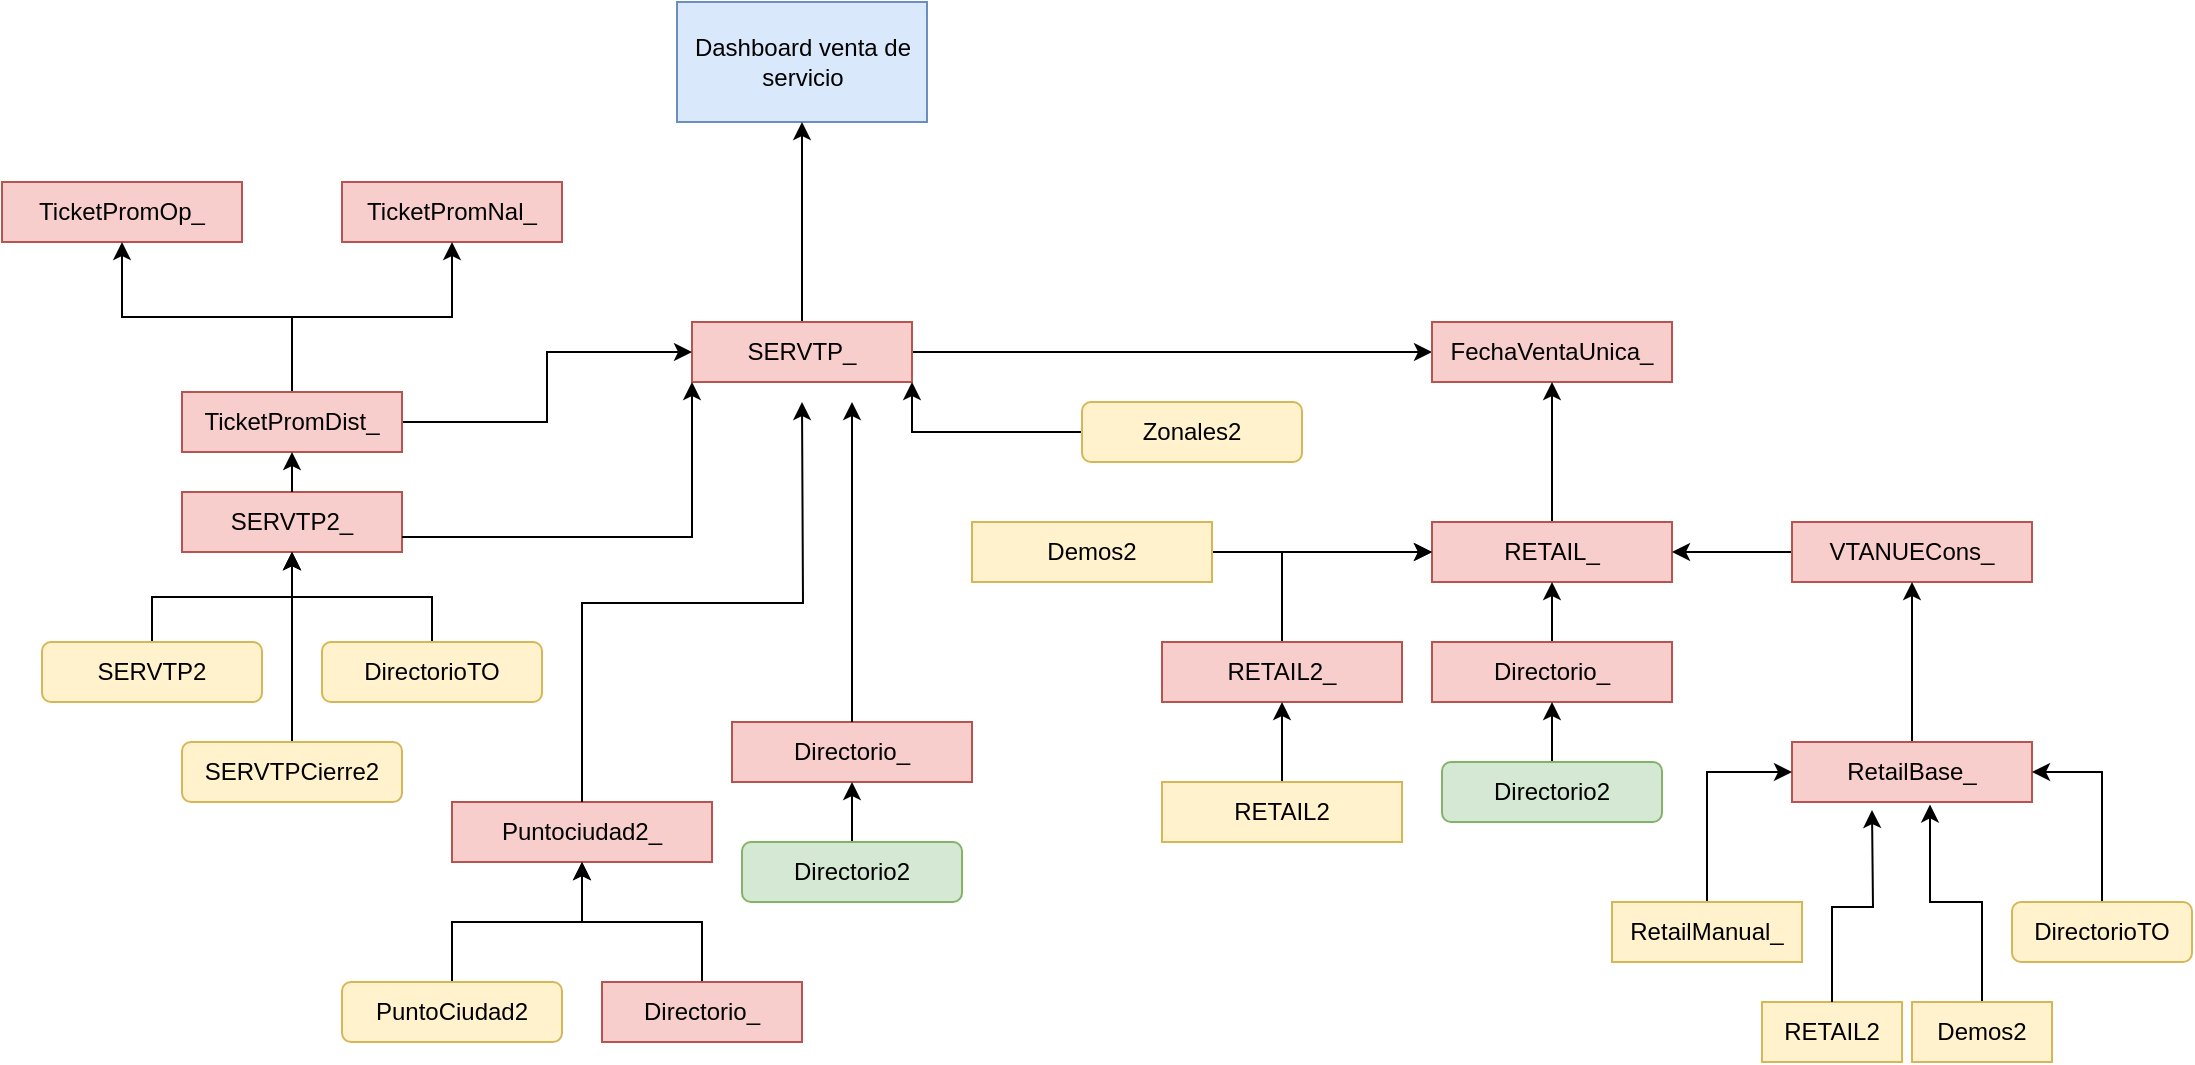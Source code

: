 <mxfile version="24.8.3">
  <diagram name="Página-1" id="iNefPiDeaZyFKO4GOJpb">
    <mxGraphModel dx="2140" dy="653" grid="1" gridSize="10" guides="1" tooltips="1" connect="1" arrows="1" fold="1" page="1" pageScale="1" pageWidth="827" pageHeight="1169" math="0" shadow="0">
      <root>
        <mxCell id="0" />
        <mxCell id="1" parent="0" />
        <mxCell id="RzLGPy--Rjvrpz-opvB2-1" value="Dashboard venta de servicio" style="rounded=0;whiteSpace=wrap;html=1;fillColor=#dae8fc;strokeColor=#6c8ebf;" vertex="1" parent="1">
          <mxGeometry x="-212.5" y="60" width="125" height="60" as="geometry" />
        </mxCell>
        <mxCell id="RzLGPy--Rjvrpz-opvB2-77" style="edgeStyle=orthogonalEdgeStyle;rounded=0;orthogonalLoop=1;jettySize=auto;html=1;exitX=1;exitY=0.5;exitDx=0;exitDy=0;entryX=0;entryY=0.5;entryDx=0;entryDy=0;" edge="1" parent="1" source="RzLGPy--Rjvrpz-opvB2-2" target="RzLGPy--Rjvrpz-opvB2-7">
          <mxGeometry relative="1" as="geometry" />
        </mxCell>
        <mxCell id="RzLGPy--Rjvrpz-opvB2-80" style="edgeStyle=orthogonalEdgeStyle;rounded=0;orthogonalLoop=1;jettySize=auto;html=1;exitX=0.5;exitY=0;exitDx=0;exitDy=0;entryX=0.5;entryY=1;entryDx=0;entryDy=0;" edge="1" parent="1" source="RzLGPy--Rjvrpz-opvB2-2" target="RzLGPy--Rjvrpz-opvB2-1">
          <mxGeometry relative="1" as="geometry" />
        </mxCell>
        <mxCell id="RzLGPy--Rjvrpz-opvB2-2" value="SERVTP_" style="rounded=0;whiteSpace=wrap;html=1;fillColor=#f8cecc;strokeColor=#b85450;" vertex="1" parent="1">
          <mxGeometry x="-205" y="220" width="110" height="30" as="geometry" />
        </mxCell>
        <mxCell id="RzLGPy--Rjvrpz-opvB2-3" value="SERVTP2_" style="rounded=0;whiteSpace=wrap;html=1;fillColor=#f8cecc;strokeColor=#b85450;" vertex="1" parent="1">
          <mxGeometry x="-460" y="305" width="110" height="30" as="geometry" />
        </mxCell>
        <mxCell id="RzLGPy--Rjvrpz-opvB2-4" value="Puntociudad2_" style="rounded=0;whiteSpace=wrap;html=1;fillColor=#f8cecc;strokeColor=#b85450;" vertex="1" parent="1">
          <mxGeometry x="-325" y="460" width="130" height="30" as="geometry" />
        </mxCell>
        <mxCell id="RzLGPy--Rjvrpz-opvB2-6" value="TicketPromOp_" style="rounded=0;whiteSpace=wrap;html=1;fillColor=#f8cecc;strokeColor=#b85450;" vertex="1" parent="1">
          <mxGeometry x="-550" y="150" width="120" height="30" as="geometry" />
        </mxCell>
        <mxCell id="RzLGPy--Rjvrpz-opvB2-7" value="FechaVentaUnica_" style="rounded=0;whiteSpace=wrap;html=1;fillColor=#f8cecc;strokeColor=#b85450;" vertex="1" parent="1">
          <mxGeometry x="165" y="220" width="120" height="30" as="geometry" />
        </mxCell>
        <mxCell id="RzLGPy--Rjvrpz-opvB2-10" value="Directorio_" style="rounded=0;whiteSpace=wrap;html=1;fillColor=#f8cecc;strokeColor=#b85450;" vertex="1" parent="1">
          <mxGeometry x="-185" y="420" width="120" height="30" as="geometry" />
        </mxCell>
        <mxCell id="RzLGPy--Rjvrpz-opvB2-32" style="edgeStyle=orthogonalEdgeStyle;rounded=0;orthogonalLoop=1;jettySize=auto;html=1;exitX=0.5;exitY=0;exitDx=0;exitDy=0;entryX=0.5;entryY=1;entryDx=0;entryDy=0;" edge="1" parent="1" source="RzLGPy--Rjvrpz-opvB2-13" target="RzLGPy--Rjvrpz-opvB2-3">
          <mxGeometry relative="1" as="geometry" />
        </mxCell>
        <mxCell id="RzLGPy--Rjvrpz-opvB2-13" value="SERVTP2" style="rounded=1;whiteSpace=wrap;html=1;fillColor=#fff2cc;strokeColor=#d6b656;" vertex="1" parent="1">
          <mxGeometry x="-530" y="380" width="110" height="30" as="geometry" />
        </mxCell>
        <mxCell id="RzLGPy--Rjvrpz-opvB2-33" style="edgeStyle=orthogonalEdgeStyle;rounded=0;orthogonalLoop=1;jettySize=auto;html=1;exitX=0.5;exitY=0;exitDx=0;exitDy=0;entryX=0.5;entryY=1;entryDx=0;entryDy=0;" edge="1" parent="1" source="RzLGPy--Rjvrpz-opvB2-16" target="RzLGPy--Rjvrpz-opvB2-3">
          <mxGeometry relative="1" as="geometry" />
        </mxCell>
        <mxCell id="RzLGPy--Rjvrpz-opvB2-16" value="DirectorioTO" style="rounded=1;whiteSpace=wrap;html=1;fillColor=#fff2cc;strokeColor=#d6b656;" vertex="1" parent="1">
          <mxGeometry x="-390" y="380" width="110" height="30" as="geometry" />
        </mxCell>
        <mxCell id="RzLGPy--Rjvrpz-opvB2-34" style="edgeStyle=orthogonalEdgeStyle;rounded=0;orthogonalLoop=1;jettySize=auto;html=1;exitX=0.5;exitY=0;exitDx=0;exitDy=0;entryX=0.5;entryY=1;entryDx=0;entryDy=0;" edge="1" parent="1" source="RzLGPy--Rjvrpz-opvB2-18" target="RzLGPy--Rjvrpz-opvB2-3">
          <mxGeometry relative="1" as="geometry" />
        </mxCell>
        <mxCell id="RzLGPy--Rjvrpz-opvB2-18" value="SERVTPCierre2" style="rounded=1;whiteSpace=wrap;html=1;fillColor=#fff2cc;strokeColor=#d6b656;" vertex="1" parent="1">
          <mxGeometry x="-460" y="430" width="110" height="30" as="geometry" />
        </mxCell>
        <mxCell id="RzLGPy--Rjvrpz-opvB2-38" style="edgeStyle=orthogonalEdgeStyle;rounded=0;orthogonalLoop=1;jettySize=auto;html=1;exitX=0.5;exitY=0;exitDx=0;exitDy=0;entryX=0.5;entryY=1;entryDx=0;entryDy=0;" edge="1" parent="1" source="RzLGPy--Rjvrpz-opvB2-19" target="RzLGPy--Rjvrpz-opvB2-4">
          <mxGeometry relative="1" as="geometry">
            <mxPoint x="-260" y="500" as="targetPoint" />
          </mxGeometry>
        </mxCell>
        <mxCell id="RzLGPy--Rjvrpz-opvB2-19" value="PuntoCiudad2" style="rounded=1;whiteSpace=wrap;html=1;fillColor=#fff2cc;strokeColor=#d6b656;" vertex="1" parent="1">
          <mxGeometry x="-380" y="550" width="110" height="30" as="geometry" />
        </mxCell>
        <mxCell id="RzLGPy--Rjvrpz-opvB2-39" style="edgeStyle=orthogonalEdgeStyle;rounded=0;orthogonalLoop=1;jettySize=auto;html=1;exitX=0.5;exitY=0;exitDx=0;exitDy=0;entryX=0.5;entryY=1;entryDx=0;entryDy=0;" edge="1" parent="1" source="RzLGPy--Rjvrpz-opvB2-20" target="RzLGPy--Rjvrpz-opvB2-4">
          <mxGeometry relative="1" as="geometry" />
        </mxCell>
        <mxCell id="RzLGPy--Rjvrpz-opvB2-20" value="Directorio_" style="rounded=0;whiteSpace=wrap;html=1;fillColor=#f8cecc;strokeColor=#b85450;" vertex="1" parent="1">
          <mxGeometry x="-250" y="550" width="100" height="30" as="geometry" />
        </mxCell>
        <mxCell id="RzLGPy--Rjvrpz-opvB2-40" style="edgeStyle=orthogonalEdgeStyle;rounded=0;orthogonalLoop=1;jettySize=auto;html=1;exitX=0.5;exitY=0;exitDx=0;exitDy=0;entryX=0.5;entryY=1;entryDx=0;entryDy=0;" edge="1" parent="1" source="RzLGPy--Rjvrpz-opvB2-21" target="RzLGPy--Rjvrpz-opvB2-10">
          <mxGeometry relative="1" as="geometry" />
        </mxCell>
        <mxCell id="RzLGPy--Rjvrpz-opvB2-21" value="Directorio2" style="rounded=1;whiteSpace=wrap;html=1;fillColor=#d5e8d4;strokeColor=#82b366;" vertex="1" parent="1">
          <mxGeometry x="-180" y="480" width="110" height="30" as="geometry" />
        </mxCell>
        <mxCell id="RzLGPy--Rjvrpz-opvB2-79" style="edgeStyle=orthogonalEdgeStyle;rounded=0;orthogonalLoop=1;jettySize=auto;html=1;exitX=0;exitY=0.5;exitDx=0;exitDy=0;entryX=1;entryY=1;entryDx=0;entryDy=0;" edge="1" parent="1" source="RzLGPy--Rjvrpz-opvB2-22" target="RzLGPy--Rjvrpz-opvB2-2">
          <mxGeometry relative="1" as="geometry" />
        </mxCell>
        <mxCell id="RzLGPy--Rjvrpz-opvB2-22" value="Zonales2" style="rounded=1;whiteSpace=wrap;html=1;fillColor=#fff2cc;strokeColor=#d6b656;" vertex="1" parent="1">
          <mxGeometry x="-10" y="260" width="110" height="30" as="geometry" />
        </mxCell>
        <mxCell id="RzLGPy--Rjvrpz-opvB2-24" value="TicketPromNal_" style="rounded=0;whiteSpace=wrap;html=1;fillColor=#f8cecc;strokeColor=#b85450;" vertex="1" parent="1">
          <mxGeometry x="-380" y="150" width="110" height="30" as="geometry" />
        </mxCell>
        <mxCell id="RzLGPy--Rjvrpz-opvB2-29" style="edgeStyle=orthogonalEdgeStyle;rounded=0;orthogonalLoop=1;jettySize=auto;html=1;exitX=0.5;exitY=0;exitDx=0;exitDy=0;entryX=0.5;entryY=1;entryDx=0;entryDy=0;" edge="1" parent="1" source="RzLGPy--Rjvrpz-opvB2-25" target="RzLGPy--Rjvrpz-opvB2-6">
          <mxGeometry relative="1" as="geometry" />
        </mxCell>
        <mxCell id="RzLGPy--Rjvrpz-opvB2-30" style="edgeStyle=orthogonalEdgeStyle;rounded=0;orthogonalLoop=1;jettySize=auto;html=1;exitX=0.5;exitY=0;exitDx=0;exitDy=0;entryX=0.5;entryY=1;entryDx=0;entryDy=0;" edge="1" parent="1" source="RzLGPy--Rjvrpz-opvB2-25" target="RzLGPy--Rjvrpz-opvB2-24">
          <mxGeometry relative="1" as="geometry">
            <mxPoint x="-340" y="210" as="targetPoint" />
          </mxGeometry>
        </mxCell>
        <mxCell id="RzLGPy--Rjvrpz-opvB2-35" style="edgeStyle=orthogonalEdgeStyle;rounded=0;orthogonalLoop=1;jettySize=auto;html=1;exitX=1;exitY=0.5;exitDx=0;exitDy=0;entryX=0;entryY=0.5;entryDx=0;entryDy=0;" edge="1" parent="1" source="RzLGPy--Rjvrpz-opvB2-25" target="RzLGPy--Rjvrpz-opvB2-2">
          <mxGeometry relative="1" as="geometry" />
        </mxCell>
        <mxCell id="RzLGPy--Rjvrpz-opvB2-25" value="TicketPromDist_" style="rounded=0;whiteSpace=wrap;html=1;fillColor=#f8cecc;strokeColor=#b85450;" vertex="1" parent="1">
          <mxGeometry x="-460" y="255" width="110" height="30" as="geometry" />
        </mxCell>
        <mxCell id="RzLGPy--Rjvrpz-opvB2-28" style="edgeStyle=orthogonalEdgeStyle;rounded=0;orthogonalLoop=1;jettySize=auto;html=1;exitX=0.5;exitY=0;exitDx=0;exitDy=0;entryX=0.5;entryY=1;entryDx=0;entryDy=0;" edge="1" parent="1" target="RzLGPy--Rjvrpz-opvB2-25">
          <mxGeometry relative="1" as="geometry">
            <mxPoint x="-405" y="305" as="sourcePoint" />
          </mxGeometry>
        </mxCell>
        <mxCell id="RzLGPy--Rjvrpz-opvB2-36" style="edgeStyle=orthogonalEdgeStyle;rounded=0;orthogonalLoop=1;jettySize=auto;html=1;exitX=1;exitY=0.75;exitDx=0;exitDy=0;entryX=0;entryY=1;entryDx=0;entryDy=0;" edge="1" parent="1" source="RzLGPy--Rjvrpz-opvB2-3" target="RzLGPy--Rjvrpz-opvB2-2">
          <mxGeometry relative="1" as="geometry">
            <mxPoint x="-197" y="254" as="targetPoint" />
          </mxGeometry>
        </mxCell>
        <mxCell id="RzLGPy--Rjvrpz-opvB2-37" style="edgeStyle=orthogonalEdgeStyle;rounded=0;orthogonalLoop=1;jettySize=auto;html=1;exitX=0.5;exitY=0;exitDx=0;exitDy=0;" edge="1" parent="1" source="RzLGPy--Rjvrpz-opvB2-4">
          <mxGeometry relative="1" as="geometry">
            <mxPoint x="-150" y="260" as="targetPoint" />
          </mxGeometry>
        </mxCell>
        <mxCell id="RzLGPy--Rjvrpz-opvB2-42" style="edgeStyle=orthogonalEdgeStyle;rounded=0;orthogonalLoop=1;jettySize=auto;html=1;exitX=0.5;exitY=0;exitDx=0;exitDy=0;" edge="1" parent="1" source="RzLGPy--Rjvrpz-opvB2-10">
          <mxGeometry relative="1" as="geometry">
            <mxPoint x="-125" y="260" as="targetPoint" />
          </mxGeometry>
        </mxCell>
        <mxCell id="RzLGPy--Rjvrpz-opvB2-76" style="edgeStyle=orthogonalEdgeStyle;rounded=0;orthogonalLoop=1;jettySize=auto;html=1;exitX=0.5;exitY=0;exitDx=0;exitDy=0;entryX=0.5;entryY=1;entryDx=0;entryDy=0;" edge="1" parent="1" source="RzLGPy--Rjvrpz-opvB2-48" target="RzLGPy--Rjvrpz-opvB2-7">
          <mxGeometry relative="1" as="geometry" />
        </mxCell>
        <mxCell id="RzLGPy--Rjvrpz-opvB2-48" value="RETAIL_" style="rounded=0;whiteSpace=wrap;html=1;fillColor=#f8cecc;strokeColor=#b85450;" vertex="1" parent="1">
          <mxGeometry x="165" y="320" width="120" height="30" as="geometry" />
        </mxCell>
        <mxCell id="RzLGPy--Rjvrpz-opvB2-73" style="edgeStyle=orthogonalEdgeStyle;rounded=0;orthogonalLoop=1;jettySize=auto;html=1;exitX=0.5;exitY=0;exitDx=0;exitDy=0;entryX=0;entryY=0.5;entryDx=0;entryDy=0;" edge="1" parent="1" source="RzLGPy--Rjvrpz-opvB2-49" target="RzLGPy--Rjvrpz-opvB2-48">
          <mxGeometry relative="1" as="geometry" />
        </mxCell>
        <mxCell id="RzLGPy--Rjvrpz-opvB2-49" value="RETAIL2_" style="rounded=0;whiteSpace=wrap;html=1;fillColor=#f8cecc;strokeColor=#b85450;" vertex="1" parent="1">
          <mxGeometry x="30" y="380" width="120" height="30" as="geometry" />
        </mxCell>
        <mxCell id="RzLGPy--Rjvrpz-opvB2-72" style="edgeStyle=orthogonalEdgeStyle;rounded=0;orthogonalLoop=1;jettySize=auto;html=1;exitX=1;exitY=0.5;exitDx=0;exitDy=0;" edge="1" parent="1" source="RzLGPy--Rjvrpz-opvB2-51" target="RzLGPy--Rjvrpz-opvB2-48">
          <mxGeometry relative="1" as="geometry" />
        </mxCell>
        <mxCell id="RzLGPy--Rjvrpz-opvB2-51" value="Demos2" style="rounded=0;whiteSpace=wrap;html=1;fillColor=#fff2cc;strokeColor=#d6b656;" vertex="1" parent="1">
          <mxGeometry x="-65" y="320" width="120" height="30" as="geometry" />
        </mxCell>
        <mxCell id="RzLGPy--Rjvrpz-opvB2-53" style="edgeStyle=orthogonalEdgeStyle;rounded=0;orthogonalLoop=1;jettySize=auto;html=1;exitX=0.5;exitY=0;exitDx=0;exitDy=0;entryX=0.5;entryY=1;entryDx=0;entryDy=0;" edge="1" parent="1" source="RzLGPy--Rjvrpz-opvB2-52" target="RzLGPy--Rjvrpz-opvB2-49">
          <mxGeometry relative="1" as="geometry" />
        </mxCell>
        <mxCell id="RzLGPy--Rjvrpz-opvB2-52" value="RETAIL2" style="rounded=0;whiteSpace=wrap;html=1;fillColor=#fff2cc;strokeColor=#d6b656;" vertex="1" parent="1">
          <mxGeometry x="30" y="450" width="120" height="30" as="geometry" />
        </mxCell>
        <mxCell id="RzLGPy--Rjvrpz-opvB2-75" style="edgeStyle=orthogonalEdgeStyle;rounded=0;orthogonalLoop=1;jettySize=auto;html=1;exitX=0;exitY=0.5;exitDx=0;exitDy=0;" edge="1" parent="1" source="RzLGPy--Rjvrpz-opvB2-55" target="RzLGPy--Rjvrpz-opvB2-48">
          <mxGeometry relative="1" as="geometry" />
        </mxCell>
        <mxCell id="RzLGPy--Rjvrpz-opvB2-55" value="VTANUECons_" style="rounded=0;whiteSpace=wrap;html=1;fillColor=#f8cecc;strokeColor=#b85450;" vertex="1" parent="1">
          <mxGeometry x="345" y="320" width="120" height="30" as="geometry" />
        </mxCell>
        <mxCell id="RzLGPy--Rjvrpz-opvB2-65" style="edgeStyle=orthogonalEdgeStyle;rounded=0;orthogonalLoop=1;jettySize=auto;html=1;exitX=0.5;exitY=0;exitDx=0;exitDy=0;entryX=0.5;entryY=1;entryDx=0;entryDy=0;" edge="1" parent="1" source="RzLGPy--Rjvrpz-opvB2-56" target="RzLGPy--Rjvrpz-opvB2-55">
          <mxGeometry relative="1" as="geometry" />
        </mxCell>
        <mxCell id="RzLGPy--Rjvrpz-opvB2-56" value="RetailBase_" style="rounded=0;whiteSpace=wrap;html=1;fillColor=#f8cecc;strokeColor=#b85450;" vertex="1" parent="1">
          <mxGeometry x="345" y="430" width="120" height="30" as="geometry" />
        </mxCell>
        <mxCell id="RzLGPy--Rjvrpz-opvB2-57" value="RETAIL2" style="rounded=0;whiteSpace=wrap;html=1;fillColor=#fff2cc;strokeColor=#d6b656;" vertex="1" parent="1">
          <mxGeometry x="330" y="560" width="70" height="30" as="geometry" />
        </mxCell>
        <mxCell id="RzLGPy--Rjvrpz-opvB2-63" style="edgeStyle=orthogonalEdgeStyle;rounded=0;orthogonalLoop=1;jettySize=auto;html=1;exitX=0.5;exitY=0;exitDx=0;exitDy=0;entryX=0.575;entryY=1.04;entryDx=0;entryDy=0;entryPerimeter=0;" edge="1" parent="1" source="RzLGPy--Rjvrpz-opvB2-58" target="RzLGPy--Rjvrpz-opvB2-56">
          <mxGeometry relative="1" as="geometry">
            <mxPoint x="415" y="470" as="targetPoint" />
          </mxGeometry>
        </mxCell>
        <mxCell id="RzLGPy--Rjvrpz-opvB2-58" value="Demos2" style="rounded=0;whiteSpace=wrap;html=1;fillColor=#fff2cc;strokeColor=#d6b656;" vertex="1" parent="1">
          <mxGeometry x="405" y="560" width="70" height="30" as="geometry" />
        </mxCell>
        <mxCell id="RzLGPy--Rjvrpz-opvB2-64" style="edgeStyle=orthogonalEdgeStyle;rounded=0;orthogonalLoop=1;jettySize=auto;html=1;exitX=0.5;exitY=0;exitDx=0;exitDy=0;entryX=1;entryY=0.5;entryDx=0;entryDy=0;" edge="1" parent="1" source="RzLGPy--Rjvrpz-opvB2-59" target="RzLGPy--Rjvrpz-opvB2-56">
          <mxGeometry relative="1" as="geometry" />
        </mxCell>
        <mxCell id="RzLGPy--Rjvrpz-opvB2-59" value="DirectorioTO" style="rounded=1;whiteSpace=wrap;html=1;fillColor=#fff2cc;strokeColor=#d6b656;" vertex="1" parent="1">
          <mxGeometry x="455" y="510" width="90" height="30" as="geometry" />
        </mxCell>
        <mxCell id="RzLGPy--Rjvrpz-opvB2-61" style="edgeStyle=orthogonalEdgeStyle;rounded=0;orthogonalLoop=1;jettySize=auto;html=1;exitX=0.5;exitY=0;exitDx=0;exitDy=0;entryX=0;entryY=0.5;entryDx=0;entryDy=0;" edge="1" parent="1" source="RzLGPy--Rjvrpz-opvB2-60" target="RzLGPy--Rjvrpz-opvB2-56">
          <mxGeometry relative="1" as="geometry" />
        </mxCell>
        <mxCell id="RzLGPy--Rjvrpz-opvB2-60" value="RetailManual_" style="rounded=0;whiteSpace=wrap;html=1;fillColor=#fff2cc;strokeColor=#d6b656;" vertex="1" parent="1">
          <mxGeometry x="255" y="510" width="95" height="30" as="geometry" />
        </mxCell>
        <mxCell id="RzLGPy--Rjvrpz-opvB2-62" style="edgeStyle=orthogonalEdgeStyle;rounded=0;orthogonalLoop=1;jettySize=auto;html=1;exitX=0.5;exitY=0;exitDx=0;exitDy=0;" edge="1" parent="1" source="RzLGPy--Rjvrpz-opvB2-57">
          <mxGeometry relative="1" as="geometry">
            <mxPoint x="385" y="464" as="targetPoint" />
          </mxGeometry>
        </mxCell>
        <mxCell id="RzLGPy--Rjvrpz-opvB2-74" style="edgeStyle=orthogonalEdgeStyle;rounded=0;orthogonalLoop=1;jettySize=auto;html=1;exitX=0.5;exitY=0;exitDx=0;exitDy=0;entryX=0.5;entryY=1;entryDx=0;entryDy=0;" edge="1" parent="1" source="RzLGPy--Rjvrpz-opvB2-66" target="RzLGPy--Rjvrpz-opvB2-48">
          <mxGeometry relative="1" as="geometry" />
        </mxCell>
        <mxCell id="RzLGPy--Rjvrpz-opvB2-66" value="Directorio_" style="rounded=0;whiteSpace=wrap;html=1;fillColor=#f8cecc;strokeColor=#b85450;" vertex="1" parent="1">
          <mxGeometry x="165" y="380" width="120" height="30" as="geometry" />
        </mxCell>
        <mxCell id="RzLGPy--Rjvrpz-opvB2-67" style="edgeStyle=orthogonalEdgeStyle;rounded=0;orthogonalLoop=1;jettySize=auto;html=1;exitX=0.5;exitY=0;exitDx=0;exitDy=0;entryX=0.5;entryY=1;entryDx=0;entryDy=0;" edge="1" parent="1" source="RzLGPy--Rjvrpz-opvB2-68" target="RzLGPy--Rjvrpz-opvB2-66">
          <mxGeometry relative="1" as="geometry" />
        </mxCell>
        <mxCell id="RzLGPy--Rjvrpz-opvB2-68" value="Directorio2" style="rounded=1;whiteSpace=wrap;html=1;fillColor=#d5e8d4;strokeColor=#82b366;" vertex="1" parent="1">
          <mxGeometry x="170" y="440" width="110" height="30" as="geometry" />
        </mxCell>
      </root>
    </mxGraphModel>
  </diagram>
</mxfile>
